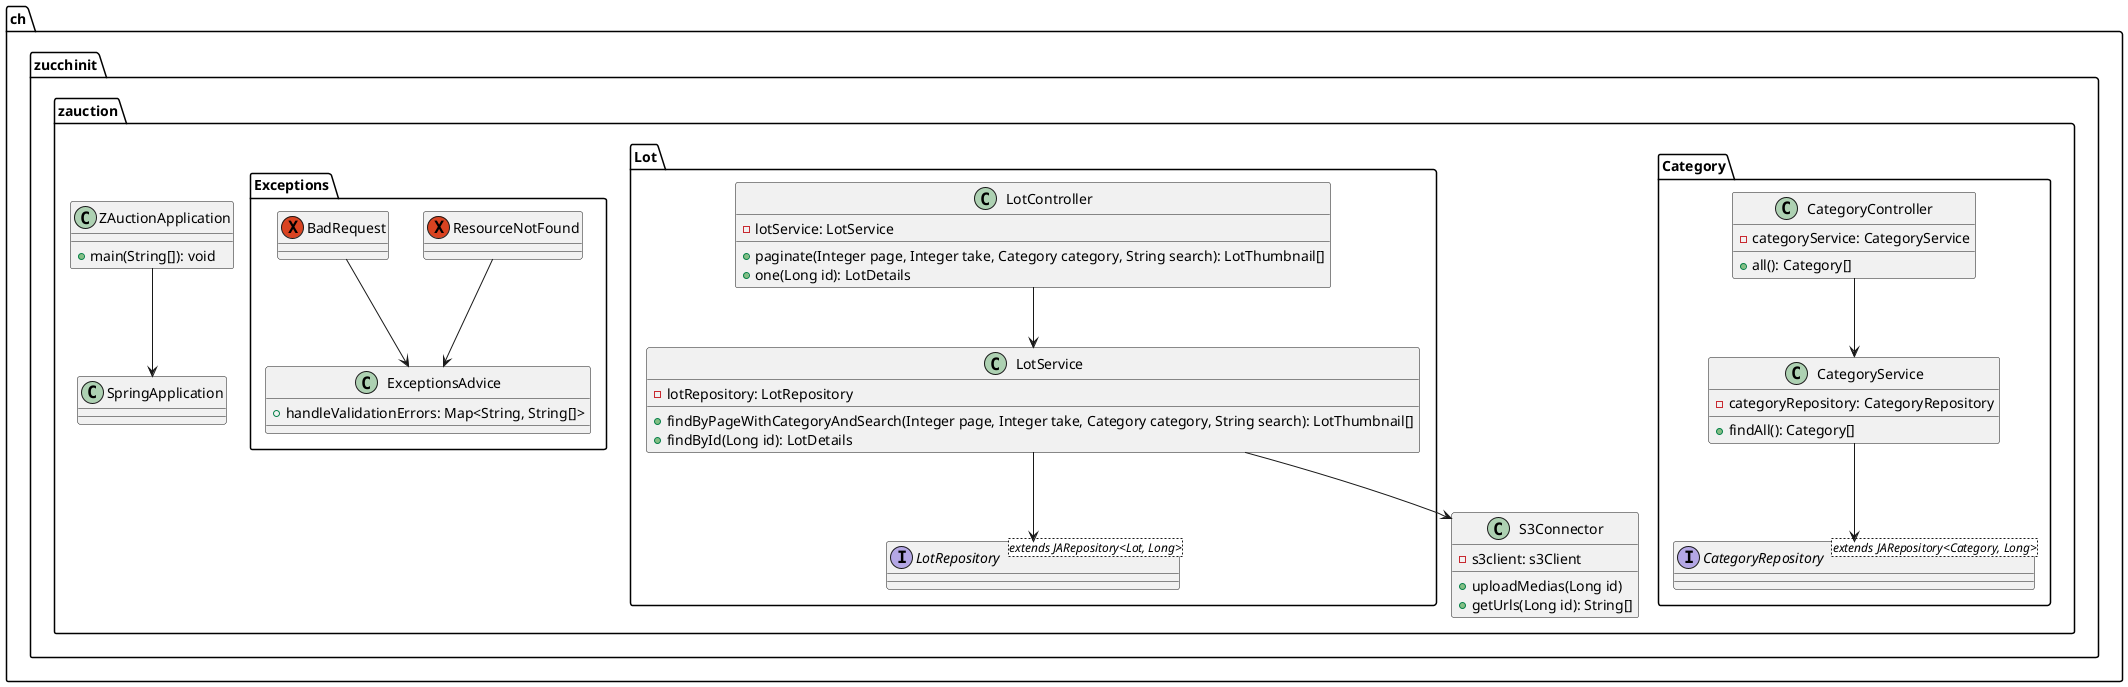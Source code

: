 @startuml

package ch.zucchinit.zauction {
    class SpringApplication
    class ZAuctionApplication {
        +main(String[]): void
    }
    "ZAuctionApplication" --> "SpringApplication"

    package Category {
        interface CategoryRepository<extends JARepository<Category, Long>>
        class CategoryController {
            -categoryService: CategoryService
            +all(): Category[]
        }
        class CategoryService {
            -categoryRepository: CategoryRepository
            +findAll(): Category[]
        }

        "CategoryController" --> "CategoryService"
        "CategoryService" --> "CategoryRepository"
    }

    package Lot {
        interface LotRepository<extends JARepository<Lot, Long>>
        class LotController {
            -lotService: LotService
            +paginate(Integer page, Integer take, Category category, String search): LotThumbnail[]
            +one(Long id): LotDetails
        }
        class LotService {
            -lotRepository: LotRepository
            +findByPageWithCategoryAndSearch(Integer page, Integer take, Category category, String search): LotThumbnail[]
            +findById(Long id): LotDetails
        }

        "LotController" --> "LotService"
        "LotService" --> "LotRepository"
    }

    package Exceptions {
        exception "ResourceNotFound"
        exception "BadRequest"
        class ExceptionsAdvice {
            + handleValidationErrors: Map<String, String[]>
        }

        "ResourceNotFound" --> "ExceptionsAdvice"
        "BadRequest" --> "ExceptionsAdvice"
    }

    class S3Connector {
        -s3client: s3Client
        +uploadMedias(Long id)
        +getUrls(Long id): String[]
    }
    "LotService" --> "S3Connector"
}

@enduml